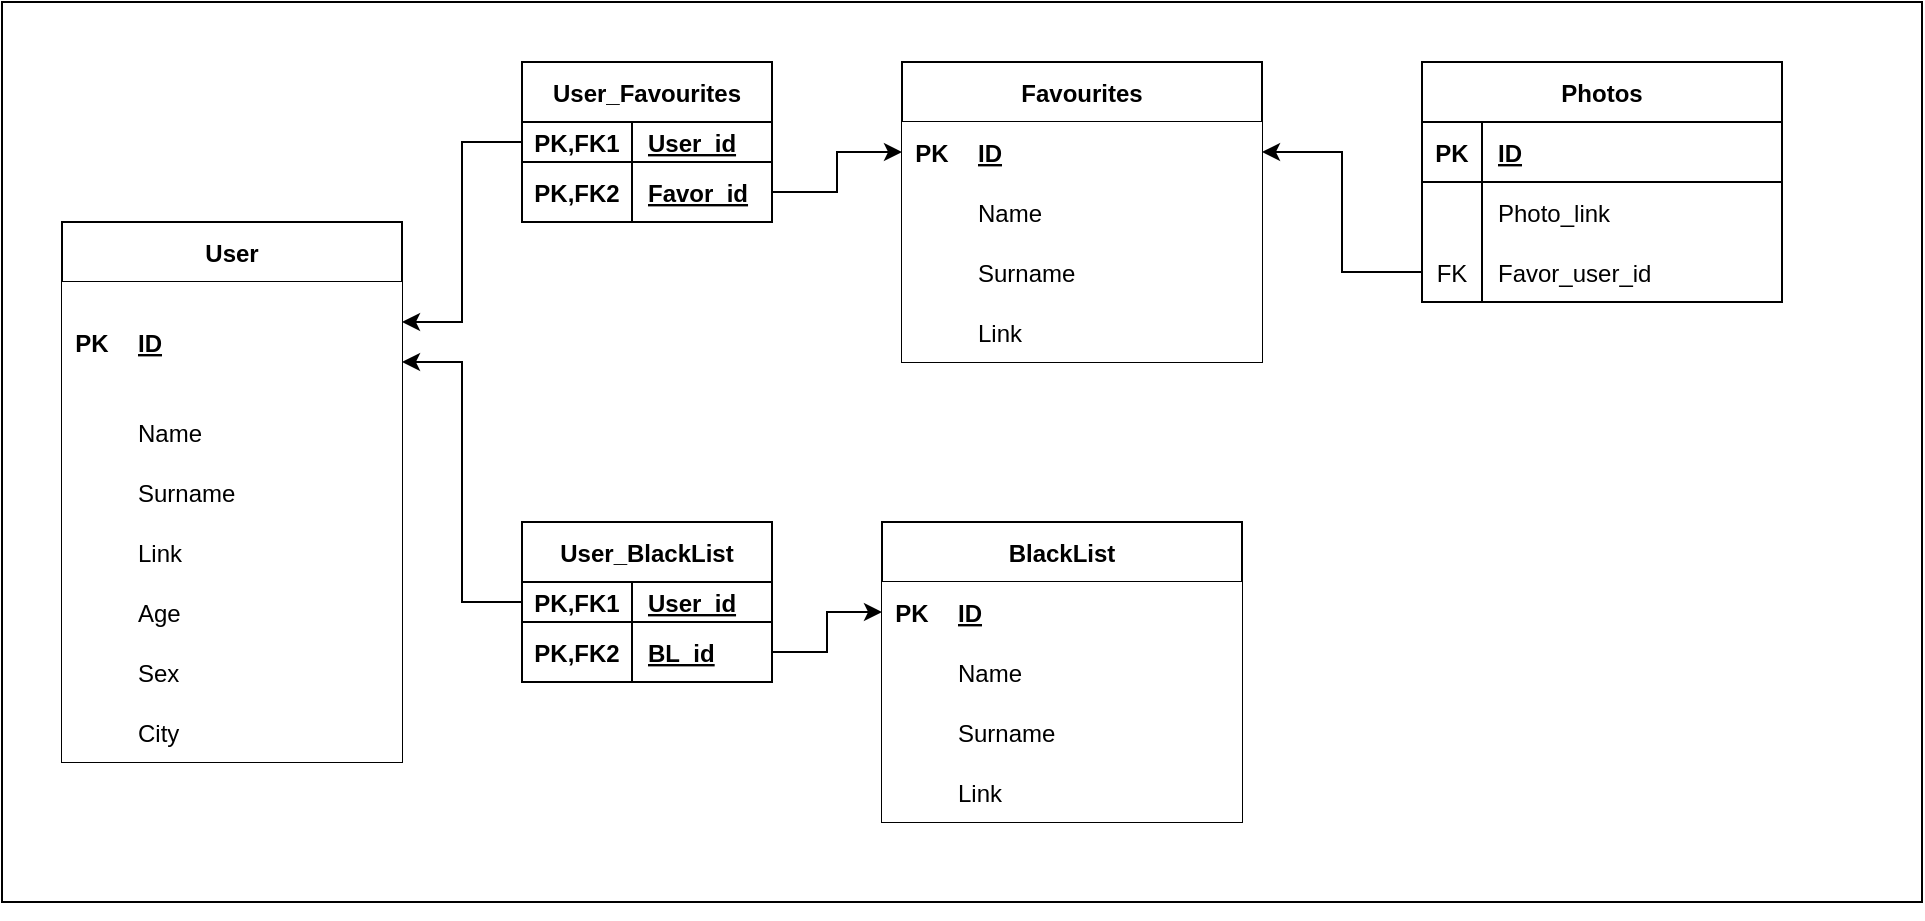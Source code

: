 <mxfile version="20.6.0" type="device"><diagram id="NnMxWgtpQ2h9jPpqzyop" name="Страница 1"><mxGraphModel dx="1422" dy="762" grid="1" gridSize="10" guides="1" tooltips="1" connect="1" arrows="1" fold="1" page="1" pageScale="1" pageWidth="1169" pageHeight="827" background="#FFFFFF" math="0" shadow="0"><root><mxCell id="0"/><mxCell id="1" parent="0"/><mxCell id="EYf66-2E3f_G1c31mkEh-71" value="" style="rounded=0;whiteSpace=wrap;html=1;fillStyle=solid;fillColor=default;" parent="1" vertex="1"><mxGeometry x="30" y="140" width="960" height="450" as="geometry"/></mxCell><mxCell id="EYf66-2E3f_G1c31mkEh-1" value="User" style="shape=table;startSize=30;container=1;collapsible=1;childLayout=tableLayout;fixedRows=1;rowLines=0;fontStyle=1;align=center;resizeLast=1;fillStyle=solid;rounded=0;" parent="1" vertex="1"><mxGeometry x="60" y="250" width="170" height="270" as="geometry"/></mxCell><mxCell id="EYf66-2E3f_G1c31mkEh-2" value="" style="shape=tableRow;horizontal=0;startSize=0;swimlaneHead=0;swimlaneBody=0;fillColor=none;collapsible=0;dropTarget=0;points=[[0,0.5],[1,0.5]];portConstraint=eastwest;top=0;left=0;right=0;bottom=1;rounded=0;" parent="EYf66-2E3f_G1c31mkEh-1" vertex="1"><mxGeometry y="30" width="170" height="60" as="geometry"/></mxCell><mxCell id="EYf66-2E3f_G1c31mkEh-3" value="PK" style="shape=partialRectangle;connectable=0;fillColor=default;top=0;left=0;bottom=0;right=0;fontStyle=1;overflow=hidden;rounded=0;" parent="EYf66-2E3f_G1c31mkEh-2" vertex="1"><mxGeometry width="30" height="60" as="geometry"><mxRectangle width="30" height="60" as="alternateBounds"/></mxGeometry></mxCell><mxCell id="EYf66-2E3f_G1c31mkEh-4" value="ID" style="shape=partialRectangle;connectable=0;fillColor=default;top=0;left=0;bottom=0;right=0;align=left;spacingLeft=6;fontStyle=5;overflow=hidden;rounded=0;" parent="EYf66-2E3f_G1c31mkEh-2" vertex="1"><mxGeometry x="30" width="140" height="60" as="geometry"><mxRectangle width="140" height="60" as="alternateBounds"/></mxGeometry></mxCell><mxCell id="EYf66-2E3f_G1c31mkEh-5" value="" style="shape=tableRow;horizontal=0;startSize=0;swimlaneHead=0;swimlaneBody=0;fillColor=none;collapsible=0;dropTarget=0;points=[[0,0.5],[1,0.5]];portConstraint=eastwest;top=0;left=0;right=0;bottom=0;rounded=0;" parent="EYf66-2E3f_G1c31mkEh-1" vertex="1"><mxGeometry y="90" width="170" height="30" as="geometry"/></mxCell><mxCell id="EYf66-2E3f_G1c31mkEh-6" value="" style="shape=partialRectangle;connectable=0;fillColor=default;top=0;left=0;bottom=0;right=0;editable=1;overflow=hidden;rounded=0;" parent="EYf66-2E3f_G1c31mkEh-5" vertex="1"><mxGeometry width="30" height="30" as="geometry"><mxRectangle width="30" height="30" as="alternateBounds"/></mxGeometry></mxCell><mxCell id="EYf66-2E3f_G1c31mkEh-7" value="Name" style="shape=partialRectangle;connectable=0;fillColor=default;top=0;left=0;bottom=0;right=0;align=left;spacingLeft=6;overflow=hidden;rounded=0;" parent="EYf66-2E3f_G1c31mkEh-5" vertex="1"><mxGeometry x="30" width="140" height="30" as="geometry"><mxRectangle width="140" height="30" as="alternateBounds"/></mxGeometry></mxCell><mxCell id="7rKdgPpPITAsEfcPMr3--3" style="shape=tableRow;horizontal=0;startSize=0;swimlaneHead=0;swimlaneBody=0;fillColor=none;collapsible=0;dropTarget=0;points=[[0,0.5],[1,0.5]];portConstraint=eastwest;top=0;left=0;right=0;bottom=0;rounded=0;" parent="EYf66-2E3f_G1c31mkEh-1" vertex="1"><mxGeometry y="120" width="170" height="30" as="geometry"/></mxCell><mxCell id="7rKdgPpPITAsEfcPMr3--4" style="shape=partialRectangle;connectable=0;fillColor=default;top=0;left=0;bottom=0;right=0;editable=1;overflow=hidden;rounded=0;" parent="7rKdgPpPITAsEfcPMr3--3" vertex="1"><mxGeometry width="30" height="30" as="geometry"><mxRectangle width="30" height="30" as="alternateBounds"/></mxGeometry></mxCell><mxCell id="7rKdgPpPITAsEfcPMr3--5" value="Surname" style="shape=partialRectangle;connectable=0;fillColor=default;top=0;left=0;bottom=0;right=0;align=left;spacingLeft=6;overflow=hidden;rounded=0;" parent="7rKdgPpPITAsEfcPMr3--3" vertex="1"><mxGeometry x="30" width="140" height="30" as="geometry"><mxRectangle width="140" height="30" as="alternateBounds"/></mxGeometry></mxCell><mxCell id="7rKdgPpPITAsEfcPMr3--6" style="shape=tableRow;horizontal=0;startSize=0;swimlaneHead=0;swimlaneBody=0;fillColor=none;collapsible=0;dropTarget=0;points=[[0,0.5],[1,0.5]];portConstraint=eastwest;top=0;left=0;right=0;bottom=0;rounded=0;" parent="EYf66-2E3f_G1c31mkEh-1" vertex="1"><mxGeometry y="150" width="170" height="30" as="geometry"/></mxCell><mxCell id="7rKdgPpPITAsEfcPMr3--7" style="shape=partialRectangle;connectable=0;fillColor=default;top=0;left=0;bottom=0;right=0;editable=1;overflow=hidden;rounded=0;" parent="7rKdgPpPITAsEfcPMr3--6" vertex="1"><mxGeometry width="30" height="30" as="geometry"><mxRectangle width="30" height="30" as="alternateBounds"/></mxGeometry></mxCell><mxCell id="7rKdgPpPITAsEfcPMr3--8" value="Link" style="shape=partialRectangle;connectable=0;fillColor=default;top=0;left=0;bottom=0;right=0;align=left;spacingLeft=6;overflow=hidden;rounded=0;" parent="7rKdgPpPITAsEfcPMr3--6" vertex="1"><mxGeometry x="30" width="140" height="30" as="geometry"><mxRectangle width="140" height="30" as="alternateBounds"/></mxGeometry></mxCell><mxCell id="7rKdgPpPITAsEfcPMr3--9" style="shape=tableRow;horizontal=0;startSize=0;swimlaneHead=0;swimlaneBody=0;fillColor=none;collapsible=0;dropTarget=0;points=[[0,0.5],[1,0.5]];portConstraint=eastwest;top=0;left=0;right=0;bottom=0;rounded=0;" parent="EYf66-2E3f_G1c31mkEh-1" vertex="1"><mxGeometry y="180" width="170" height="30" as="geometry"/></mxCell><mxCell id="7rKdgPpPITAsEfcPMr3--10" style="shape=partialRectangle;connectable=0;fillColor=default;top=0;left=0;bottom=0;right=0;editable=1;overflow=hidden;rounded=0;" parent="7rKdgPpPITAsEfcPMr3--9" vertex="1"><mxGeometry width="30" height="30" as="geometry"><mxRectangle width="30" height="30" as="alternateBounds"/></mxGeometry></mxCell><mxCell id="7rKdgPpPITAsEfcPMr3--11" value="Age" style="shape=partialRectangle;connectable=0;fillColor=default;top=0;left=0;bottom=0;right=0;align=left;spacingLeft=6;overflow=hidden;rounded=0;" parent="7rKdgPpPITAsEfcPMr3--9" vertex="1"><mxGeometry x="30" width="140" height="30" as="geometry"><mxRectangle width="140" height="30" as="alternateBounds"/></mxGeometry></mxCell><mxCell id="7rKdgPpPITAsEfcPMr3--12" style="shape=tableRow;horizontal=0;startSize=0;swimlaneHead=0;swimlaneBody=0;fillColor=none;collapsible=0;dropTarget=0;points=[[0,0.5],[1,0.5]];portConstraint=eastwest;top=0;left=0;right=0;bottom=0;rounded=0;" parent="EYf66-2E3f_G1c31mkEh-1" vertex="1"><mxGeometry y="210" width="170" height="30" as="geometry"/></mxCell><mxCell id="7rKdgPpPITAsEfcPMr3--13" style="shape=partialRectangle;connectable=0;fillColor=default;top=0;left=0;bottom=0;right=0;editable=1;overflow=hidden;rounded=0;" parent="7rKdgPpPITAsEfcPMr3--12" vertex="1"><mxGeometry width="30" height="30" as="geometry"><mxRectangle width="30" height="30" as="alternateBounds"/></mxGeometry></mxCell><mxCell id="7rKdgPpPITAsEfcPMr3--14" value="Sex" style="shape=partialRectangle;connectable=0;fillColor=default;top=0;left=0;bottom=0;right=0;align=left;spacingLeft=6;overflow=hidden;rounded=0;" parent="7rKdgPpPITAsEfcPMr3--12" vertex="1"><mxGeometry x="30" width="140" height="30" as="geometry"><mxRectangle width="140" height="30" as="alternateBounds"/></mxGeometry></mxCell><mxCell id="7rKdgPpPITAsEfcPMr3--15" style="shape=tableRow;horizontal=0;startSize=0;swimlaneHead=0;swimlaneBody=0;fillColor=none;collapsible=0;dropTarget=0;points=[[0,0.5],[1,0.5]];portConstraint=eastwest;top=0;left=0;right=0;bottom=0;rounded=0;" parent="EYf66-2E3f_G1c31mkEh-1" vertex="1"><mxGeometry y="240" width="170" height="30" as="geometry"/></mxCell><mxCell id="7rKdgPpPITAsEfcPMr3--16" style="shape=partialRectangle;connectable=0;fillColor=default;top=0;left=0;bottom=0;right=0;editable=1;overflow=hidden;rounded=0;" parent="7rKdgPpPITAsEfcPMr3--15" vertex="1"><mxGeometry width="30" height="30" as="geometry"><mxRectangle width="30" height="30" as="alternateBounds"/></mxGeometry></mxCell><mxCell id="7rKdgPpPITAsEfcPMr3--17" value="City" style="shape=partialRectangle;connectable=0;fillColor=default;top=0;left=0;bottom=0;right=0;align=left;spacingLeft=6;overflow=hidden;rounded=0;" parent="7rKdgPpPITAsEfcPMr3--15" vertex="1"><mxGeometry x="30" width="140" height="30" as="geometry"><mxRectangle width="140" height="30" as="alternateBounds"/></mxGeometry></mxCell><mxCell id="EYf66-2E3f_G1c31mkEh-14" value="Favourites" style="shape=table;startSize=30;container=1;collapsible=1;childLayout=tableLayout;fixedRows=1;rowLines=0;fontStyle=1;align=center;resizeLast=1;rounded=0;" parent="1" vertex="1"><mxGeometry x="480" y="170" width="180" height="150" as="geometry"/></mxCell><mxCell id="EYf66-2E3f_G1c31mkEh-15" value="" style="shape=tableRow;horizontal=0;startSize=0;swimlaneHead=0;swimlaneBody=0;fillColor=none;collapsible=0;dropTarget=0;points=[[0,0.5],[1,0.5]];portConstraint=eastwest;top=0;left=0;right=0;bottom=1;rounded=0;" parent="EYf66-2E3f_G1c31mkEh-14" vertex="1"><mxGeometry y="30" width="180" height="30" as="geometry"/></mxCell><mxCell id="EYf66-2E3f_G1c31mkEh-16" value="PK" style="shape=partialRectangle;connectable=0;fillColor=default;top=0;left=0;bottom=0;right=0;fontStyle=1;overflow=hidden;rounded=0;" parent="EYf66-2E3f_G1c31mkEh-15" vertex="1"><mxGeometry width="30" height="30" as="geometry"><mxRectangle width="30" height="30" as="alternateBounds"/></mxGeometry></mxCell><mxCell id="EYf66-2E3f_G1c31mkEh-17" value="ID" style="shape=partialRectangle;connectable=0;fillColor=default;top=0;left=0;bottom=0;right=0;align=left;spacingLeft=6;fontStyle=5;overflow=hidden;rounded=0;" parent="EYf66-2E3f_G1c31mkEh-15" vertex="1"><mxGeometry x="30" width="150" height="30" as="geometry"><mxRectangle width="150" height="30" as="alternateBounds"/></mxGeometry></mxCell><mxCell id="EYf66-2E3f_G1c31mkEh-18" value="" style="shape=tableRow;horizontal=0;startSize=0;swimlaneHead=0;swimlaneBody=0;fillColor=none;collapsible=0;dropTarget=0;points=[[0,0.5],[1,0.5]];portConstraint=eastwest;top=0;left=0;right=0;bottom=0;rounded=0;" parent="EYf66-2E3f_G1c31mkEh-14" vertex="1"><mxGeometry y="60" width="180" height="30" as="geometry"/></mxCell><mxCell id="EYf66-2E3f_G1c31mkEh-19" value="" style="shape=partialRectangle;connectable=0;fillColor=default;top=0;left=0;bottom=0;right=0;editable=1;overflow=hidden;rounded=0;" parent="EYf66-2E3f_G1c31mkEh-18" vertex="1"><mxGeometry width="30" height="30" as="geometry"><mxRectangle width="30" height="30" as="alternateBounds"/></mxGeometry></mxCell><mxCell id="EYf66-2E3f_G1c31mkEh-20" value="Name" style="shape=partialRectangle;connectable=0;fillColor=default;top=0;left=0;bottom=0;right=0;align=left;spacingLeft=6;overflow=hidden;rounded=0;" parent="EYf66-2E3f_G1c31mkEh-18" vertex="1"><mxGeometry x="30" width="150" height="30" as="geometry"><mxRectangle width="150" height="30" as="alternateBounds"/></mxGeometry></mxCell><mxCell id="7rKdgPpPITAsEfcPMr3--18" style="shape=tableRow;horizontal=0;startSize=0;swimlaneHead=0;swimlaneBody=0;fillColor=none;collapsible=0;dropTarget=0;points=[[0,0.5],[1,0.5]];portConstraint=eastwest;top=0;left=0;right=0;bottom=0;rounded=0;" parent="EYf66-2E3f_G1c31mkEh-14" vertex="1"><mxGeometry y="90" width="180" height="30" as="geometry"/></mxCell><mxCell id="7rKdgPpPITAsEfcPMr3--19" style="shape=partialRectangle;connectable=0;fillColor=default;top=0;left=0;bottom=0;right=0;editable=1;overflow=hidden;rounded=0;" parent="7rKdgPpPITAsEfcPMr3--18" vertex="1"><mxGeometry width="30" height="30" as="geometry"><mxRectangle width="30" height="30" as="alternateBounds"/></mxGeometry></mxCell><mxCell id="7rKdgPpPITAsEfcPMr3--20" value="Surname" style="shape=partialRectangle;connectable=0;fillColor=default;top=0;left=0;bottom=0;right=0;align=left;spacingLeft=6;overflow=hidden;rounded=0;" parent="7rKdgPpPITAsEfcPMr3--18" vertex="1"><mxGeometry x="30" width="150" height="30" as="geometry"><mxRectangle width="150" height="30" as="alternateBounds"/></mxGeometry></mxCell><mxCell id="7rKdgPpPITAsEfcPMr3--21" style="shape=tableRow;horizontal=0;startSize=0;swimlaneHead=0;swimlaneBody=0;fillColor=none;collapsible=0;dropTarget=0;points=[[0,0.5],[1,0.5]];portConstraint=eastwest;top=0;left=0;right=0;bottom=0;rounded=0;" parent="EYf66-2E3f_G1c31mkEh-14" vertex="1"><mxGeometry y="120" width="180" height="30" as="geometry"/></mxCell><mxCell id="7rKdgPpPITAsEfcPMr3--22" style="shape=partialRectangle;connectable=0;fillColor=default;top=0;left=0;bottom=0;right=0;editable=1;overflow=hidden;rounded=0;" parent="7rKdgPpPITAsEfcPMr3--21" vertex="1"><mxGeometry width="30" height="30" as="geometry"><mxRectangle width="30" height="30" as="alternateBounds"/></mxGeometry></mxCell><mxCell id="7rKdgPpPITAsEfcPMr3--23" value="Link" style="shape=partialRectangle;connectable=0;fillColor=default;top=0;left=0;bottom=0;right=0;align=left;spacingLeft=6;overflow=hidden;rounded=0;" parent="7rKdgPpPITAsEfcPMr3--21" vertex="1"><mxGeometry x="30" width="150" height="30" as="geometry"><mxRectangle width="150" height="30" as="alternateBounds"/></mxGeometry></mxCell><mxCell id="EYf66-2E3f_G1c31mkEh-27" value="Photos" style="shape=table;startSize=30;container=1;collapsible=1;childLayout=tableLayout;fixedRows=1;rowLines=0;fontStyle=1;align=center;resizeLast=1;rounded=0;" parent="1" vertex="1"><mxGeometry x="740" y="170" width="180" height="120" as="geometry"/></mxCell><mxCell id="EYf66-2E3f_G1c31mkEh-28" value="" style="shape=tableRow;horizontal=0;startSize=0;swimlaneHead=0;swimlaneBody=0;fillColor=none;collapsible=0;dropTarget=0;points=[[0,0.5],[1,0.5]];portConstraint=eastwest;top=0;left=0;right=0;bottom=1;rounded=0;" parent="EYf66-2E3f_G1c31mkEh-27" vertex="1"><mxGeometry y="30" width="180" height="30" as="geometry"/></mxCell><mxCell id="EYf66-2E3f_G1c31mkEh-29" value="PK" style="shape=partialRectangle;connectable=0;fillColor=none;top=0;left=0;bottom=0;right=0;fontStyle=1;overflow=hidden;rounded=0;" parent="EYf66-2E3f_G1c31mkEh-28" vertex="1"><mxGeometry width="30" height="30" as="geometry"><mxRectangle width="30" height="30" as="alternateBounds"/></mxGeometry></mxCell><mxCell id="EYf66-2E3f_G1c31mkEh-30" value="ID" style="shape=partialRectangle;connectable=0;fillColor=none;top=0;left=0;bottom=0;right=0;align=left;spacingLeft=6;fontStyle=5;overflow=hidden;rounded=0;" parent="EYf66-2E3f_G1c31mkEh-28" vertex="1"><mxGeometry x="30" width="150" height="30" as="geometry"><mxRectangle width="150" height="30" as="alternateBounds"/></mxGeometry></mxCell><mxCell id="EYf66-2E3f_G1c31mkEh-31" value="" style="shape=tableRow;horizontal=0;startSize=0;swimlaneHead=0;swimlaneBody=0;fillColor=none;collapsible=0;dropTarget=0;points=[[0,0.5],[1,0.5]];portConstraint=eastwest;top=0;left=0;right=0;bottom=0;rounded=0;" parent="EYf66-2E3f_G1c31mkEh-27" vertex="1"><mxGeometry y="60" width="180" height="30" as="geometry"/></mxCell><mxCell id="EYf66-2E3f_G1c31mkEh-32" value="" style="shape=partialRectangle;connectable=0;fillColor=none;top=0;left=0;bottom=0;right=0;editable=1;overflow=hidden;rounded=0;" parent="EYf66-2E3f_G1c31mkEh-31" vertex="1"><mxGeometry width="30" height="30" as="geometry"><mxRectangle width="30" height="30" as="alternateBounds"/></mxGeometry></mxCell><mxCell id="EYf66-2E3f_G1c31mkEh-33" value="Photo_link" style="shape=partialRectangle;connectable=0;fillColor=none;top=0;left=0;bottom=0;right=0;align=left;spacingLeft=6;overflow=hidden;rounded=0;" parent="EYf66-2E3f_G1c31mkEh-31" vertex="1"><mxGeometry x="30" width="150" height="30" as="geometry"><mxRectangle width="150" height="30" as="alternateBounds"/></mxGeometry></mxCell><mxCell id="EYf66-2E3f_G1c31mkEh-34" value="" style="shape=tableRow;horizontal=0;startSize=0;swimlaneHead=0;swimlaneBody=0;fillColor=none;collapsible=0;dropTarget=0;points=[[0,0.5],[1,0.5]];portConstraint=eastwest;top=0;left=0;right=0;bottom=0;rounded=0;" parent="EYf66-2E3f_G1c31mkEh-27" vertex="1"><mxGeometry y="90" width="180" height="30" as="geometry"/></mxCell><mxCell id="EYf66-2E3f_G1c31mkEh-35" value="FK" style="shape=partialRectangle;connectable=0;fillColor=none;top=0;left=0;bottom=0;right=0;editable=1;overflow=hidden;rounded=0;" parent="EYf66-2E3f_G1c31mkEh-34" vertex="1"><mxGeometry width="30" height="30" as="geometry"><mxRectangle width="30" height="30" as="alternateBounds"/></mxGeometry></mxCell><mxCell id="EYf66-2E3f_G1c31mkEh-36" value="Favor_user_id" style="shape=partialRectangle;connectable=0;fillColor=none;top=0;left=0;bottom=0;right=0;align=left;spacingLeft=6;overflow=hidden;rounded=0;" parent="EYf66-2E3f_G1c31mkEh-34" vertex="1"><mxGeometry x="30" width="150" height="30" as="geometry"><mxRectangle width="150" height="30" as="alternateBounds"/></mxGeometry></mxCell><mxCell id="EYf66-2E3f_G1c31mkEh-70" style="edgeStyle=orthogonalEdgeStyle;rounded=0;orthogonalLoop=1;jettySize=auto;html=1;entryX=1;entryY=0.5;entryDx=0;entryDy=0;" parent="1" source="EYf66-2E3f_G1c31mkEh-34" target="EYf66-2E3f_G1c31mkEh-15" edge="1"><mxGeometry relative="1" as="geometry"/></mxCell><mxCell id="yTQyJnA3ioVyPpL9kzJd-1" value="User_Favourites" style="shape=table;startSize=30;container=1;collapsible=1;childLayout=tableLayout;fixedRows=1;rowLines=0;fontStyle=1;align=center;resizeLast=1;" parent="1" vertex="1"><mxGeometry x="290" y="170" width="125" height="80" as="geometry"/></mxCell><mxCell id="yTQyJnA3ioVyPpL9kzJd-2" value="" style="shape=tableRow;horizontal=0;startSize=0;swimlaneHead=0;swimlaneBody=0;fillColor=none;collapsible=0;dropTarget=0;points=[[0,0.5],[1,0.5]];portConstraint=eastwest;top=0;left=0;right=0;bottom=1;fontStyle=5" parent="yTQyJnA3ioVyPpL9kzJd-1" vertex="1"><mxGeometry y="30" width="125" height="20" as="geometry"/></mxCell><mxCell id="yTQyJnA3ioVyPpL9kzJd-3" value="PK,FK1" style="shape=partialRectangle;connectable=0;fillColor=none;top=0;left=0;bottom=0;right=0;fontStyle=1;overflow=hidden;" parent="yTQyJnA3ioVyPpL9kzJd-2" vertex="1"><mxGeometry width="55" height="20" as="geometry"><mxRectangle width="55" height="20" as="alternateBounds"/></mxGeometry></mxCell><mxCell id="yTQyJnA3ioVyPpL9kzJd-4" value="User_id" style="shape=partialRectangle;connectable=0;fillColor=none;top=0;left=0;bottom=0;right=0;align=left;spacingLeft=6;fontStyle=5;overflow=hidden;" parent="yTQyJnA3ioVyPpL9kzJd-2" vertex="1"><mxGeometry x="55" width="70" height="20" as="geometry"><mxRectangle width="70" height="20" as="alternateBounds"/></mxGeometry></mxCell><mxCell id="yTQyJnA3ioVyPpL9kzJd-11" value="" style="shape=tableRow;horizontal=0;startSize=0;swimlaneHead=0;swimlaneBody=0;fillColor=none;collapsible=0;dropTarget=0;points=[[0,0.5],[1,0.5]];portConstraint=eastwest;top=0;left=0;right=0;bottom=0;" parent="yTQyJnA3ioVyPpL9kzJd-1" vertex="1"><mxGeometry y="50" width="125" height="30" as="geometry"/></mxCell><mxCell id="yTQyJnA3ioVyPpL9kzJd-12" value="PK,FK2" style="shape=partialRectangle;connectable=0;fillColor=none;top=0;left=0;bottom=0;right=0;editable=1;overflow=hidden;fontStyle=1" parent="yTQyJnA3ioVyPpL9kzJd-11" vertex="1"><mxGeometry width="55" height="30" as="geometry"><mxRectangle width="55" height="30" as="alternateBounds"/></mxGeometry></mxCell><mxCell id="yTQyJnA3ioVyPpL9kzJd-13" value="Favor_id" style="shape=partialRectangle;connectable=0;fillColor=none;top=0;left=0;bottom=0;right=0;align=left;spacingLeft=6;overflow=hidden;fontStyle=5" parent="yTQyJnA3ioVyPpL9kzJd-11" vertex="1"><mxGeometry x="55" width="70" height="30" as="geometry"><mxRectangle width="70" height="30" as="alternateBounds"/></mxGeometry></mxCell><mxCell id="yTQyJnA3ioVyPpL9kzJd-14" style="edgeStyle=orthogonalEdgeStyle;rounded=0;orthogonalLoop=1;jettySize=auto;html=1;exitX=0;exitY=0.5;exitDx=0;exitDy=0;" parent="1" source="yTQyJnA3ioVyPpL9kzJd-2" target="EYf66-2E3f_G1c31mkEh-2" edge="1"><mxGeometry relative="1" as="geometry"><Array as="points"><mxPoint x="260" y="210"/><mxPoint x="260" y="300"/></Array></mxGeometry></mxCell><mxCell id="yTQyJnA3ioVyPpL9kzJd-15" style="edgeStyle=orthogonalEdgeStyle;rounded=0;orthogonalLoop=1;jettySize=auto;html=1;exitX=1;exitY=0.5;exitDx=0;exitDy=0;entryX=0;entryY=0.5;entryDx=0;entryDy=0;" parent="1" source="yTQyJnA3ioVyPpL9kzJd-11" target="EYf66-2E3f_G1c31mkEh-15" edge="1"><mxGeometry relative="1" as="geometry"/></mxCell><mxCell id="7rKdgPpPITAsEfcPMr3--28" value="User_BlackList" style="shape=table;startSize=30;container=1;collapsible=1;childLayout=tableLayout;fixedRows=1;rowLines=0;fontStyle=1;align=center;resizeLast=1;" parent="1" vertex="1"><mxGeometry x="290" y="400" width="125" height="80" as="geometry"/></mxCell><mxCell id="7rKdgPpPITAsEfcPMr3--29" value="" style="shape=tableRow;horizontal=0;startSize=0;swimlaneHead=0;swimlaneBody=0;fillColor=none;collapsible=0;dropTarget=0;points=[[0,0.5],[1,0.5]];portConstraint=eastwest;top=0;left=0;right=0;bottom=1;fontStyle=5" parent="7rKdgPpPITAsEfcPMr3--28" vertex="1"><mxGeometry y="30" width="125" height="20" as="geometry"/></mxCell><mxCell id="7rKdgPpPITAsEfcPMr3--30" value="PK,FK1" style="shape=partialRectangle;connectable=0;fillColor=none;top=0;left=0;bottom=0;right=0;fontStyle=1;overflow=hidden;" parent="7rKdgPpPITAsEfcPMr3--29" vertex="1"><mxGeometry width="55" height="20" as="geometry"><mxRectangle width="55" height="20" as="alternateBounds"/></mxGeometry></mxCell><mxCell id="7rKdgPpPITAsEfcPMr3--31" value="User_id" style="shape=partialRectangle;connectable=0;fillColor=none;top=0;left=0;bottom=0;right=0;align=left;spacingLeft=6;fontStyle=5;overflow=hidden;" parent="7rKdgPpPITAsEfcPMr3--29" vertex="1"><mxGeometry x="55" width="70" height="20" as="geometry"><mxRectangle width="70" height="20" as="alternateBounds"/></mxGeometry></mxCell><mxCell id="7rKdgPpPITAsEfcPMr3--32" value="" style="shape=tableRow;horizontal=0;startSize=0;swimlaneHead=0;swimlaneBody=0;fillColor=none;collapsible=0;dropTarget=0;points=[[0,0.5],[1,0.5]];portConstraint=eastwest;top=0;left=0;right=0;bottom=0;" parent="7rKdgPpPITAsEfcPMr3--28" vertex="1"><mxGeometry y="50" width="125" height="30" as="geometry"/></mxCell><mxCell id="7rKdgPpPITAsEfcPMr3--33" value="PK,FK2" style="shape=partialRectangle;connectable=0;fillColor=none;top=0;left=0;bottom=0;right=0;editable=1;overflow=hidden;fontStyle=1" parent="7rKdgPpPITAsEfcPMr3--32" vertex="1"><mxGeometry width="55" height="30" as="geometry"><mxRectangle width="55" height="30" as="alternateBounds"/></mxGeometry></mxCell><mxCell id="7rKdgPpPITAsEfcPMr3--34" value="BL_id" style="shape=partialRectangle;connectable=0;fillColor=none;top=0;left=0;bottom=0;right=0;align=left;spacingLeft=6;overflow=hidden;fontStyle=5" parent="7rKdgPpPITAsEfcPMr3--32" vertex="1"><mxGeometry x="55" width="70" height="30" as="geometry"><mxRectangle width="70" height="30" as="alternateBounds"/></mxGeometry></mxCell><mxCell id="7rKdgPpPITAsEfcPMr3--35" style="edgeStyle=orthogonalEdgeStyle;rounded=0;orthogonalLoop=1;jettySize=auto;html=1;exitX=0;exitY=0.5;exitDx=0;exitDy=0;" parent="1" source="7rKdgPpPITAsEfcPMr3--29" edge="1"><mxGeometry relative="1" as="geometry"><mxPoint x="290" y="490" as="sourcePoint"/><mxPoint x="230" y="320" as="targetPoint"/><Array as="points"><mxPoint x="260" y="440"/><mxPoint x="260" y="320"/></Array></mxGeometry></mxCell><mxCell id="7rKdgPpPITAsEfcPMr3--36" value="BlackList" style="shape=table;startSize=30;container=1;collapsible=1;childLayout=tableLayout;fixedRows=1;rowLines=0;fontStyle=1;align=center;resizeLast=1;rounded=0;" parent="1" vertex="1"><mxGeometry x="470" y="400" width="180" height="150" as="geometry"/></mxCell><mxCell id="7rKdgPpPITAsEfcPMr3--37" value="" style="shape=tableRow;horizontal=0;startSize=0;swimlaneHead=0;swimlaneBody=0;fillColor=none;collapsible=0;dropTarget=0;points=[[0,0.5],[1,0.5]];portConstraint=eastwest;top=0;left=0;right=0;bottom=1;rounded=0;" parent="7rKdgPpPITAsEfcPMr3--36" vertex="1"><mxGeometry y="30" width="180" height="30" as="geometry"/></mxCell><mxCell id="7rKdgPpPITAsEfcPMr3--38" value="PK" style="shape=partialRectangle;connectable=0;fillColor=default;top=0;left=0;bottom=0;right=0;fontStyle=1;overflow=hidden;rounded=0;" parent="7rKdgPpPITAsEfcPMr3--37" vertex="1"><mxGeometry width="30" height="30" as="geometry"><mxRectangle width="30" height="30" as="alternateBounds"/></mxGeometry></mxCell><mxCell id="7rKdgPpPITAsEfcPMr3--39" value="ID" style="shape=partialRectangle;connectable=0;fillColor=default;top=0;left=0;bottom=0;right=0;align=left;spacingLeft=6;fontStyle=5;overflow=hidden;rounded=0;" parent="7rKdgPpPITAsEfcPMr3--37" vertex="1"><mxGeometry x="30" width="150" height="30" as="geometry"><mxRectangle width="150" height="30" as="alternateBounds"/></mxGeometry></mxCell><mxCell id="7rKdgPpPITAsEfcPMr3--40" value="" style="shape=tableRow;horizontal=0;startSize=0;swimlaneHead=0;swimlaneBody=0;fillColor=none;collapsible=0;dropTarget=0;points=[[0,0.5],[1,0.5]];portConstraint=eastwest;top=0;left=0;right=0;bottom=0;rounded=0;" parent="7rKdgPpPITAsEfcPMr3--36" vertex="1"><mxGeometry y="60" width="180" height="30" as="geometry"/></mxCell><mxCell id="7rKdgPpPITAsEfcPMr3--41" value="" style="shape=partialRectangle;connectable=0;fillColor=default;top=0;left=0;bottom=0;right=0;editable=1;overflow=hidden;rounded=0;" parent="7rKdgPpPITAsEfcPMr3--40" vertex="1"><mxGeometry width="30" height="30" as="geometry"><mxRectangle width="30" height="30" as="alternateBounds"/></mxGeometry></mxCell><mxCell id="7rKdgPpPITAsEfcPMr3--42" value="Name" style="shape=partialRectangle;connectable=0;fillColor=default;top=0;left=0;bottom=0;right=0;align=left;spacingLeft=6;overflow=hidden;rounded=0;" parent="7rKdgPpPITAsEfcPMr3--40" vertex="1"><mxGeometry x="30" width="150" height="30" as="geometry"><mxRectangle width="150" height="30" as="alternateBounds"/></mxGeometry></mxCell><mxCell id="7rKdgPpPITAsEfcPMr3--43" style="shape=tableRow;horizontal=0;startSize=0;swimlaneHead=0;swimlaneBody=0;fillColor=none;collapsible=0;dropTarget=0;points=[[0,0.5],[1,0.5]];portConstraint=eastwest;top=0;left=0;right=0;bottom=0;rounded=0;" parent="7rKdgPpPITAsEfcPMr3--36" vertex="1"><mxGeometry y="90" width="180" height="30" as="geometry"/></mxCell><mxCell id="7rKdgPpPITAsEfcPMr3--44" style="shape=partialRectangle;connectable=0;fillColor=default;top=0;left=0;bottom=0;right=0;editable=1;overflow=hidden;rounded=0;" parent="7rKdgPpPITAsEfcPMr3--43" vertex="1"><mxGeometry width="30" height="30" as="geometry"><mxRectangle width="30" height="30" as="alternateBounds"/></mxGeometry></mxCell><mxCell id="7rKdgPpPITAsEfcPMr3--45" value="Surname" style="shape=partialRectangle;connectable=0;fillColor=default;top=0;left=0;bottom=0;right=0;align=left;spacingLeft=6;overflow=hidden;rounded=0;" parent="7rKdgPpPITAsEfcPMr3--43" vertex="1"><mxGeometry x="30" width="150" height="30" as="geometry"><mxRectangle width="150" height="30" as="alternateBounds"/></mxGeometry></mxCell><mxCell id="7rKdgPpPITAsEfcPMr3--46" style="shape=tableRow;horizontal=0;startSize=0;swimlaneHead=0;swimlaneBody=0;fillColor=none;collapsible=0;dropTarget=0;points=[[0,0.5],[1,0.5]];portConstraint=eastwest;top=0;left=0;right=0;bottom=0;rounded=0;" parent="7rKdgPpPITAsEfcPMr3--36" vertex="1"><mxGeometry y="120" width="180" height="30" as="geometry"/></mxCell><mxCell id="7rKdgPpPITAsEfcPMr3--47" style="shape=partialRectangle;connectable=0;fillColor=default;top=0;left=0;bottom=0;right=0;editable=1;overflow=hidden;rounded=0;" parent="7rKdgPpPITAsEfcPMr3--46" vertex="1"><mxGeometry width="30" height="30" as="geometry"><mxRectangle width="30" height="30" as="alternateBounds"/></mxGeometry></mxCell><mxCell id="7rKdgPpPITAsEfcPMr3--48" value="Link" style="shape=partialRectangle;connectable=0;fillColor=default;top=0;left=0;bottom=0;right=0;align=left;spacingLeft=6;overflow=hidden;rounded=0;" parent="7rKdgPpPITAsEfcPMr3--46" vertex="1"><mxGeometry x="30" width="150" height="30" as="geometry"><mxRectangle width="150" height="30" as="alternateBounds"/></mxGeometry></mxCell><mxCell id="7rKdgPpPITAsEfcPMr3--49" style="edgeStyle=orthogonalEdgeStyle;rounded=0;orthogonalLoop=1;jettySize=auto;html=1;exitX=1;exitY=0.5;exitDx=0;exitDy=0;entryX=0;entryY=0.5;entryDx=0;entryDy=0;" parent="1" source="7rKdgPpPITAsEfcPMr3--32" target="7rKdgPpPITAsEfcPMr3--37" edge="1"><mxGeometry relative="1" as="geometry"/></mxCell><mxCell id="7rKdgPpPITAsEfcPMr3--51" style="edgeStyle=orthogonalEdgeStyle;rounded=0;orthogonalLoop=1;jettySize=auto;html=1;exitX=0.5;exitY=1;exitDx=0;exitDy=0;" parent="1" source="EYf66-2E3f_G1c31mkEh-71" target="EYf66-2E3f_G1c31mkEh-71" edge="1"><mxGeometry relative="1" as="geometry"/></mxCell></root></mxGraphModel></diagram></mxfile>